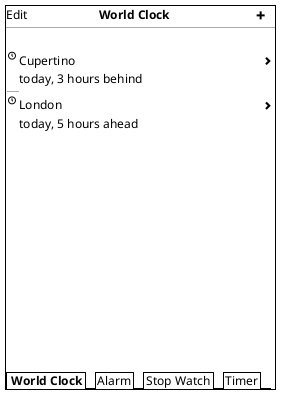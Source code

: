 @startsalt
{+
Edit ""         "" <b>World Clock ""           "" <&plus>
--
{
    .
    <&clock> | Cupertino | ""                "" <&chevron-right>
    . | today, 3 hours behind | .
    ----
    <&clock> | London | ""                "" <&chevron-right>
    . | today, 5 hours ahead | .
    .
    .
    .
    .
    .
    .
    .
    .
    .
    .
    .
    .
    .    
}
{/ <b> World Clock | Alarm | Stop Watch | Timer }
}

@endsalt

